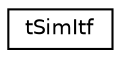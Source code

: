 digraph "Graphical Class Hierarchy"
{
  edge [fontname="Helvetica",fontsize="10",labelfontname="Helvetica",labelfontsize="10"];
  node [fontname="Helvetica",fontsize="10",shape=record];
  rankdir="LR";
  Node1 [label="tSimItf",height=0.2,width=0.4,color="black", fillcolor="white", style="filled",URL="$structt_sim_itf.html",tooltip="Interface Structure for Simulation. "];
}
